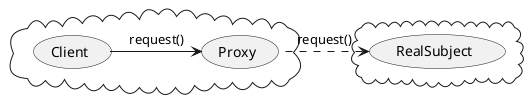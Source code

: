 @startuml ProxyRemote

cloud {
  (Client) -right-> (Proxy): request()
}

cloud {
  (Proxy) .left.> (RealSubject): request()
}

@enduml
